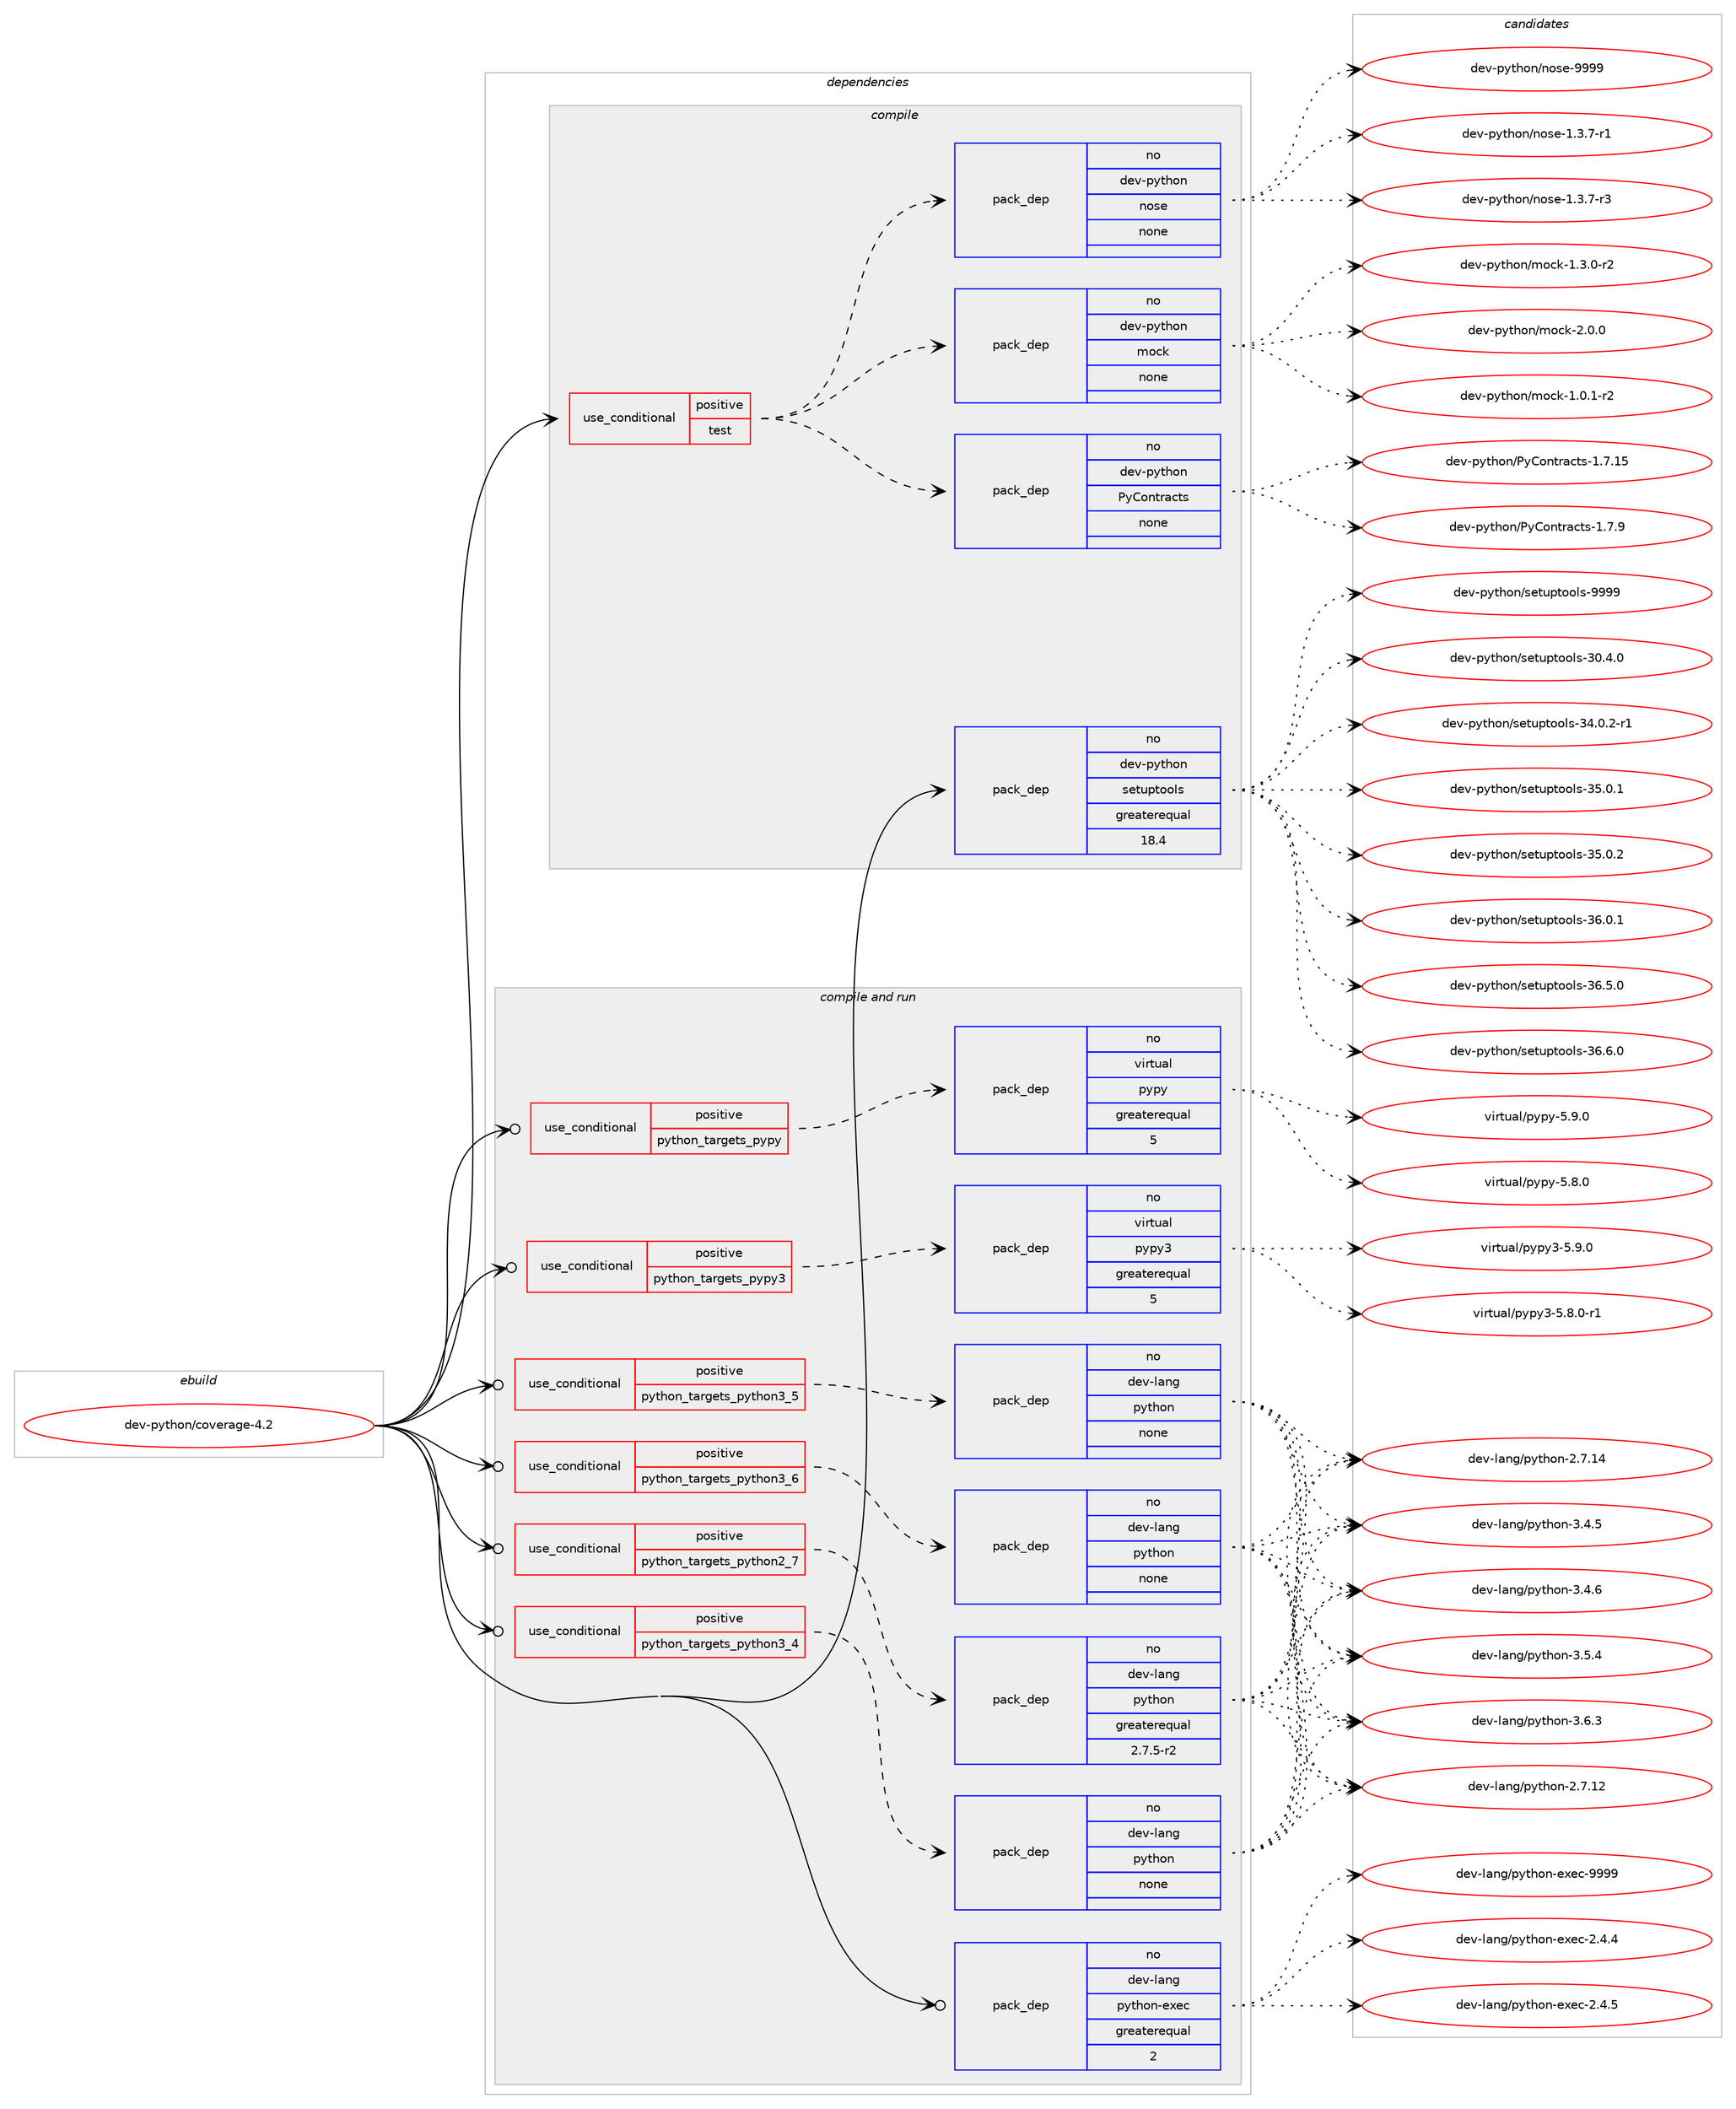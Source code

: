 digraph prolog {

# *************
# Graph options
# *************

newrank=true;
concentrate=true;
compound=true;
graph [rankdir=LR,fontname=Helvetica,fontsize=10,ranksep=1.5];#, ranksep=2.5, nodesep=0.2];
edge  [arrowhead=vee];
node  [fontname=Helvetica,fontsize=10];

# **********
# The ebuild
# **********

subgraph cluster_leftcol {
color=gray;
rank=same;
label=<<i>ebuild</i>>;
id [label="dev-python/coverage-4.2", color=red, width=4, href="../dev-python/coverage-4.2.svg"];
}

# ****************
# The dependencies
# ****************

subgraph cluster_midcol {
color=gray;
label=<<i>dependencies</i>>;
subgraph cluster_compile {
fillcolor="#eeeeee";
style=filled;
label=<<i>compile</i>>;
subgraph cond30971 {
dependency151573 [label=<<TABLE BORDER="0" CELLBORDER="1" CELLSPACING="0" CELLPADDING="4"><TR><TD ROWSPAN="3" CELLPADDING="10">use_conditional</TD></TR><TR><TD>positive</TD></TR><TR><TD>test</TD></TR></TABLE>>, shape=none, color=red];
subgraph pack116776 {
dependency151574 [label=<<TABLE BORDER="0" CELLBORDER="1" CELLSPACING="0" CELLPADDING="4" WIDTH="220"><TR><TD ROWSPAN="6" CELLPADDING="30">pack_dep</TD></TR><TR><TD WIDTH="110">no</TD></TR><TR><TD>dev-python</TD></TR><TR><TD>PyContracts</TD></TR><TR><TD>none</TD></TR><TR><TD></TD></TR></TABLE>>, shape=none, color=blue];
}
dependency151573:e -> dependency151574:w [weight=20,style="dashed",arrowhead="vee"];
subgraph pack116777 {
dependency151575 [label=<<TABLE BORDER="0" CELLBORDER="1" CELLSPACING="0" CELLPADDING="4" WIDTH="220"><TR><TD ROWSPAN="6" CELLPADDING="30">pack_dep</TD></TR><TR><TD WIDTH="110">no</TD></TR><TR><TD>dev-python</TD></TR><TR><TD>mock</TD></TR><TR><TD>none</TD></TR><TR><TD></TD></TR></TABLE>>, shape=none, color=blue];
}
dependency151573:e -> dependency151575:w [weight=20,style="dashed",arrowhead="vee"];
subgraph pack116778 {
dependency151576 [label=<<TABLE BORDER="0" CELLBORDER="1" CELLSPACING="0" CELLPADDING="4" WIDTH="220"><TR><TD ROWSPAN="6" CELLPADDING="30">pack_dep</TD></TR><TR><TD WIDTH="110">no</TD></TR><TR><TD>dev-python</TD></TR><TR><TD>nose</TD></TR><TR><TD>none</TD></TR><TR><TD></TD></TR></TABLE>>, shape=none, color=blue];
}
dependency151573:e -> dependency151576:w [weight=20,style="dashed",arrowhead="vee"];
}
id:e -> dependency151573:w [weight=20,style="solid",arrowhead="vee"];
subgraph pack116779 {
dependency151577 [label=<<TABLE BORDER="0" CELLBORDER="1" CELLSPACING="0" CELLPADDING="4" WIDTH="220"><TR><TD ROWSPAN="6" CELLPADDING="30">pack_dep</TD></TR><TR><TD WIDTH="110">no</TD></TR><TR><TD>dev-python</TD></TR><TR><TD>setuptools</TD></TR><TR><TD>greaterequal</TD></TR><TR><TD>18.4</TD></TR></TABLE>>, shape=none, color=blue];
}
id:e -> dependency151577:w [weight=20,style="solid",arrowhead="vee"];
}
subgraph cluster_compileandrun {
fillcolor="#eeeeee";
style=filled;
label=<<i>compile and run</i>>;
subgraph cond30972 {
dependency151578 [label=<<TABLE BORDER="0" CELLBORDER="1" CELLSPACING="0" CELLPADDING="4"><TR><TD ROWSPAN="3" CELLPADDING="10">use_conditional</TD></TR><TR><TD>positive</TD></TR><TR><TD>python_targets_pypy</TD></TR></TABLE>>, shape=none, color=red];
subgraph pack116780 {
dependency151579 [label=<<TABLE BORDER="0" CELLBORDER="1" CELLSPACING="0" CELLPADDING="4" WIDTH="220"><TR><TD ROWSPAN="6" CELLPADDING="30">pack_dep</TD></TR><TR><TD WIDTH="110">no</TD></TR><TR><TD>virtual</TD></TR><TR><TD>pypy</TD></TR><TR><TD>greaterequal</TD></TR><TR><TD>5</TD></TR></TABLE>>, shape=none, color=blue];
}
dependency151578:e -> dependency151579:w [weight=20,style="dashed",arrowhead="vee"];
}
id:e -> dependency151578:w [weight=20,style="solid",arrowhead="odotvee"];
subgraph cond30973 {
dependency151580 [label=<<TABLE BORDER="0" CELLBORDER="1" CELLSPACING="0" CELLPADDING="4"><TR><TD ROWSPAN="3" CELLPADDING="10">use_conditional</TD></TR><TR><TD>positive</TD></TR><TR><TD>python_targets_pypy3</TD></TR></TABLE>>, shape=none, color=red];
subgraph pack116781 {
dependency151581 [label=<<TABLE BORDER="0" CELLBORDER="1" CELLSPACING="0" CELLPADDING="4" WIDTH="220"><TR><TD ROWSPAN="6" CELLPADDING="30">pack_dep</TD></TR><TR><TD WIDTH="110">no</TD></TR><TR><TD>virtual</TD></TR><TR><TD>pypy3</TD></TR><TR><TD>greaterequal</TD></TR><TR><TD>5</TD></TR></TABLE>>, shape=none, color=blue];
}
dependency151580:e -> dependency151581:w [weight=20,style="dashed",arrowhead="vee"];
}
id:e -> dependency151580:w [weight=20,style="solid",arrowhead="odotvee"];
subgraph cond30974 {
dependency151582 [label=<<TABLE BORDER="0" CELLBORDER="1" CELLSPACING="0" CELLPADDING="4"><TR><TD ROWSPAN="3" CELLPADDING="10">use_conditional</TD></TR><TR><TD>positive</TD></TR><TR><TD>python_targets_python2_7</TD></TR></TABLE>>, shape=none, color=red];
subgraph pack116782 {
dependency151583 [label=<<TABLE BORDER="0" CELLBORDER="1" CELLSPACING="0" CELLPADDING="4" WIDTH="220"><TR><TD ROWSPAN="6" CELLPADDING="30">pack_dep</TD></TR><TR><TD WIDTH="110">no</TD></TR><TR><TD>dev-lang</TD></TR><TR><TD>python</TD></TR><TR><TD>greaterequal</TD></TR><TR><TD>2.7.5-r2</TD></TR></TABLE>>, shape=none, color=blue];
}
dependency151582:e -> dependency151583:w [weight=20,style="dashed",arrowhead="vee"];
}
id:e -> dependency151582:w [weight=20,style="solid",arrowhead="odotvee"];
subgraph cond30975 {
dependency151584 [label=<<TABLE BORDER="0" CELLBORDER="1" CELLSPACING="0" CELLPADDING="4"><TR><TD ROWSPAN="3" CELLPADDING="10">use_conditional</TD></TR><TR><TD>positive</TD></TR><TR><TD>python_targets_python3_4</TD></TR></TABLE>>, shape=none, color=red];
subgraph pack116783 {
dependency151585 [label=<<TABLE BORDER="0" CELLBORDER="1" CELLSPACING="0" CELLPADDING="4" WIDTH="220"><TR><TD ROWSPAN="6" CELLPADDING="30">pack_dep</TD></TR><TR><TD WIDTH="110">no</TD></TR><TR><TD>dev-lang</TD></TR><TR><TD>python</TD></TR><TR><TD>none</TD></TR><TR><TD></TD></TR></TABLE>>, shape=none, color=blue];
}
dependency151584:e -> dependency151585:w [weight=20,style="dashed",arrowhead="vee"];
}
id:e -> dependency151584:w [weight=20,style="solid",arrowhead="odotvee"];
subgraph cond30976 {
dependency151586 [label=<<TABLE BORDER="0" CELLBORDER="1" CELLSPACING="0" CELLPADDING="4"><TR><TD ROWSPAN="3" CELLPADDING="10">use_conditional</TD></TR><TR><TD>positive</TD></TR><TR><TD>python_targets_python3_5</TD></TR></TABLE>>, shape=none, color=red];
subgraph pack116784 {
dependency151587 [label=<<TABLE BORDER="0" CELLBORDER="1" CELLSPACING="0" CELLPADDING="4" WIDTH="220"><TR><TD ROWSPAN="6" CELLPADDING="30">pack_dep</TD></TR><TR><TD WIDTH="110">no</TD></TR><TR><TD>dev-lang</TD></TR><TR><TD>python</TD></TR><TR><TD>none</TD></TR><TR><TD></TD></TR></TABLE>>, shape=none, color=blue];
}
dependency151586:e -> dependency151587:w [weight=20,style="dashed",arrowhead="vee"];
}
id:e -> dependency151586:w [weight=20,style="solid",arrowhead="odotvee"];
subgraph cond30977 {
dependency151588 [label=<<TABLE BORDER="0" CELLBORDER="1" CELLSPACING="0" CELLPADDING="4"><TR><TD ROWSPAN="3" CELLPADDING="10">use_conditional</TD></TR><TR><TD>positive</TD></TR><TR><TD>python_targets_python3_6</TD></TR></TABLE>>, shape=none, color=red];
subgraph pack116785 {
dependency151589 [label=<<TABLE BORDER="0" CELLBORDER="1" CELLSPACING="0" CELLPADDING="4" WIDTH="220"><TR><TD ROWSPAN="6" CELLPADDING="30">pack_dep</TD></TR><TR><TD WIDTH="110">no</TD></TR><TR><TD>dev-lang</TD></TR><TR><TD>python</TD></TR><TR><TD>none</TD></TR><TR><TD></TD></TR></TABLE>>, shape=none, color=blue];
}
dependency151588:e -> dependency151589:w [weight=20,style="dashed",arrowhead="vee"];
}
id:e -> dependency151588:w [weight=20,style="solid",arrowhead="odotvee"];
subgraph pack116786 {
dependency151590 [label=<<TABLE BORDER="0" CELLBORDER="1" CELLSPACING="0" CELLPADDING="4" WIDTH="220"><TR><TD ROWSPAN="6" CELLPADDING="30">pack_dep</TD></TR><TR><TD WIDTH="110">no</TD></TR><TR><TD>dev-lang</TD></TR><TR><TD>python-exec</TD></TR><TR><TD>greaterequal</TD></TR><TR><TD>2</TD></TR></TABLE>>, shape=none, color=blue];
}
id:e -> dependency151590:w [weight=20,style="solid",arrowhead="odotvee"];
}
subgraph cluster_run {
fillcolor="#eeeeee";
style=filled;
label=<<i>run</i>>;
}
}

# **************
# The candidates
# **************

subgraph cluster_choices {
rank=same;
color=gray;
label=<<i>candidates</i>>;

subgraph choice116776 {
color=black;
nodesep=1;
choice10010111845112121116104111110478012167111110116114979911611545494655464953 [label="dev-python/PyContracts-1.7.15", color=red, width=4,href="../dev-python/PyContracts-1.7.15.svg"];
choice100101118451121211161041111104780121671111101161149799116115454946554657 [label="dev-python/PyContracts-1.7.9", color=red, width=4,href="../dev-python/PyContracts-1.7.9.svg"];
dependency151574:e -> choice10010111845112121116104111110478012167111110116114979911611545494655464953:w [style=dotted,weight="100"];
dependency151574:e -> choice100101118451121211161041111104780121671111101161149799116115454946554657:w [style=dotted,weight="100"];
}
subgraph choice116777 {
color=black;
nodesep=1;
choice1001011184511212111610411111047109111991074549464846494511450 [label="dev-python/mock-1.0.1-r2", color=red, width=4,href="../dev-python/mock-1.0.1-r2.svg"];
choice1001011184511212111610411111047109111991074549465146484511450 [label="dev-python/mock-1.3.0-r2", color=red, width=4,href="../dev-python/mock-1.3.0-r2.svg"];
choice100101118451121211161041111104710911199107455046484648 [label="dev-python/mock-2.0.0", color=red, width=4,href="../dev-python/mock-2.0.0.svg"];
dependency151575:e -> choice1001011184511212111610411111047109111991074549464846494511450:w [style=dotted,weight="100"];
dependency151575:e -> choice1001011184511212111610411111047109111991074549465146484511450:w [style=dotted,weight="100"];
dependency151575:e -> choice100101118451121211161041111104710911199107455046484648:w [style=dotted,weight="100"];
}
subgraph choice116778 {
color=black;
nodesep=1;
choice10010111845112121116104111110471101111151014549465146554511449 [label="dev-python/nose-1.3.7-r1", color=red, width=4,href="../dev-python/nose-1.3.7-r1.svg"];
choice10010111845112121116104111110471101111151014549465146554511451 [label="dev-python/nose-1.3.7-r3", color=red, width=4,href="../dev-python/nose-1.3.7-r3.svg"];
choice10010111845112121116104111110471101111151014557575757 [label="dev-python/nose-9999", color=red, width=4,href="../dev-python/nose-9999.svg"];
dependency151576:e -> choice10010111845112121116104111110471101111151014549465146554511449:w [style=dotted,weight="100"];
dependency151576:e -> choice10010111845112121116104111110471101111151014549465146554511451:w [style=dotted,weight="100"];
dependency151576:e -> choice10010111845112121116104111110471101111151014557575757:w [style=dotted,weight="100"];
}
subgraph choice116779 {
color=black;
nodesep=1;
choice100101118451121211161041111104711510111611711211611111110811545514846524648 [label="dev-python/setuptools-30.4.0", color=red, width=4,href="../dev-python/setuptools-30.4.0.svg"];
choice1001011184511212111610411111047115101116117112116111111108115455152464846504511449 [label="dev-python/setuptools-34.0.2-r1", color=red, width=4,href="../dev-python/setuptools-34.0.2-r1.svg"];
choice100101118451121211161041111104711510111611711211611111110811545515346484649 [label="dev-python/setuptools-35.0.1", color=red, width=4,href="../dev-python/setuptools-35.0.1.svg"];
choice100101118451121211161041111104711510111611711211611111110811545515346484650 [label="dev-python/setuptools-35.0.2", color=red, width=4,href="../dev-python/setuptools-35.0.2.svg"];
choice100101118451121211161041111104711510111611711211611111110811545515446484649 [label="dev-python/setuptools-36.0.1", color=red, width=4,href="../dev-python/setuptools-36.0.1.svg"];
choice100101118451121211161041111104711510111611711211611111110811545515446534648 [label="dev-python/setuptools-36.5.0", color=red, width=4,href="../dev-python/setuptools-36.5.0.svg"];
choice100101118451121211161041111104711510111611711211611111110811545515446544648 [label="dev-python/setuptools-36.6.0", color=red, width=4,href="../dev-python/setuptools-36.6.0.svg"];
choice10010111845112121116104111110471151011161171121161111111081154557575757 [label="dev-python/setuptools-9999", color=red, width=4,href="../dev-python/setuptools-9999.svg"];
dependency151577:e -> choice100101118451121211161041111104711510111611711211611111110811545514846524648:w [style=dotted,weight="100"];
dependency151577:e -> choice1001011184511212111610411111047115101116117112116111111108115455152464846504511449:w [style=dotted,weight="100"];
dependency151577:e -> choice100101118451121211161041111104711510111611711211611111110811545515346484649:w [style=dotted,weight="100"];
dependency151577:e -> choice100101118451121211161041111104711510111611711211611111110811545515346484650:w [style=dotted,weight="100"];
dependency151577:e -> choice100101118451121211161041111104711510111611711211611111110811545515446484649:w [style=dotted,weight="100"];
dependency151577:e -> choice100101118451121211161041111104711510111611711211611111110811545515446534648:w [style=dotted,weight="100"];
dependency151577:e -> choice100101118451121211161041111104711510111611711211611111110811545515446544648:w [style=dotted,weight="100"];
dependency151577:e -> choice10010111845112121116104111110471151011161171121161111111081154557575757:w [style=dotted,weight="100"];
}
subgraph choice116780 {
color=black;
nodesep=1;
choice1181051141161179710847112121112121455346564648 [label="virtual/pypy-5.8.0", color=red, width=4,href="../virtual/pypy-5.8.0.svg"];
choice1181051141161179710847112121112121455346574648 [label="virtual/pypy-5.9.0", color=red, width=4,href="../virtual/pypy-5.9.0.svg"];
dependency151579:e -> choice1181051141161179710847112121112121455346564648:w [style=dotted,weight="100"];
dependency151579:e -> choice1181051141161179710847112121112121455346574648:w [style=dotted,weight="100"];
}
subgraph choice116781 {
color=black;
nodesep=1;
choice1181051141161179710847112121112121514553465646484511449 [label="virtual/pypy3-5.8.0-r1", color=red, width=4,href="../virtual/pypy3-5.8.0-r1.svg"];
choice118105114116117971084711212111212151455346574648 [label="virtual/pypy3-5.9.0", color=red, width=4,href="../virtual/pypy3-5.9.0.svg"];
dependency151581:e -> choice1181051141161179710847112121112121514553465646484511449:w [style=dotted,weight="100"];
dependency151581:e -> choice118105114116117971084711212111212151455346574648:w [style=dotted,weight="100"];
}
subgraph choice116782 {
color=black;
nodesep=1;
choice10010111845108971101034711212111610411111045504655464950 [label="dev-lang/python-2.7.12", color=red, width=4,href="../dev-lang/python-2.7.12.svg"];
choice10010111845108971101034711212111610411111045504655464952 [label="dev-lang/python-2.7.14", color=red, width=4,href="../dev-lang/python-2.7.14.svg"];
choice100101118451089711010347112121116104111110455146524653 [label="dev-lang/python-3.4.5", color=red, width=4,href="../dev-lang/python-3.4.5.svg"];
choice100101118451089711010347112121116104111110455146524654 [label="dev-lang/python-3.4.6", color=red, width=4,href="../dev-lang/python-3.4.6.svg"];
choice100101118451089711010347112121116104111110455146534652 [label="dev-lang/python-3.5.4", color=red, width=4,href="../dev-lang/python-3.5.4.svg"];
choice100101118451089711010347112121116104111110455146544651 [label="dev-lang/python-3.6.3", color=red, width=4,href="../dev-lang/python-3.6.3.svg"];
dependency151583:e -> choice10010111845108971101034711212111610411111045504655464950:w [style=dotted,weight="100"];
dependency151583:e -> choice10010111845108971101034711212111610411111045504655464952:w [style=dotted,weight="100"];
dependency151583:e -> choice100101118451089711010347112121116104111110455146524653:w [style=dotted,weight="100"];
dependency151583:e -> choice100101118451089711010347112121116104111110455146524654:w [style=dotted,weight="100"];
dependency151583:e -> choice100101118451089711010347112121116104111110455146534652:w [style=dotted,weight="100"];
dependency151583:e -> choice100101118451089711010347112121116104111110455146544651:w [style=dotted,weight="100"];
}
subgraph choice116783 {
color=black;
nodesep=1;
choice10010111845108971101034711212111610411111045504655464950 [label="dev-lang/python-2.7.12", color=red, width=4,href="../dev-lang/python-2.7.12.svg"];
choice10010111845108971101034711212111610411111045504655464952 [label="dev-lang/python-2.7.14", color=red, width=4,href="../dev-lang/python-2.7.14.svg"];
choice100101118451089711010347112121116104111110455146524653 [label="dev-lang/python-3.4.5", color=red, width=4,href="../dev-lang/python-3.4.5.svg"];
choice100101118451089711010347112121116104111110455146524654 [label="dev-lang/python-3.4.6", color=red, width=4,href="../dev-lang/python-3.4.6.svg"];
choice100101118451089711010347112121116104111110455146534652 [label="dev-lang/python-3.5.4", color=red, width=4,href="../dev-lang/python-3.5.4.svg"];
choice100101118451089711010347112121116104111110455146544651 [label="dev-lang/python-3.6.3", color=red, width=4,href="../dev-lang/python-3.6.3.svg"];
dependency151585:e -> choice10010111845108971101034711212111610411111045504655464950:w [style=dotted,weight="100"];
dependency151585:e -> choice10010111845108971101034711212111610411111045504655464952:w [style=dotted,weight="100"];
dependency151585:e -> choice100101118451089711010347112121116104111110455146524653:w [style=dotted,weight="100"];
dependency151585:e -> choice100101118451089711010347112121116104111110455146524654:w [style=dotted,weight="100"];
dependency151585:e -> choice100101118451089711010347112121116104111110455146534652:w [style=dotted,weight="100"];
dependency151585:e -> choice100101118451089711010347112121116104111110455146544651:w [style=dotted,weight="100"];
}
subgraph choice116784 {
color=black;
nodesep=1;
choice10010111845108971101034711212111610411111045504655464950 [label="dev-lang/python-2.7.12", color=red, width=4,href="../dev-lang/python-2.7.12.svg"];
choice10010111845108971101034711212111610411111045504655464952 [label="dev-lang/python-2.7.14", color=red, width=4,href="../dev-lang/python-2.7.14.svg"];
choice100101118451089711010347112121116104111110455146524653 [label="dev-lang/python-3.4.5", color=red, width=4,href="../dev-lang/python-3.4.5.svg"];
choice100101118451089711010347112121116104111110455146524654 [label="dev-lang/python-3.4.6", color=red, width=4,href="../dev-lang/python-3.4.6.svg"];
choice100101118451089711010347112121116104111110455146534652 [label="dev-lang/python-3.5.4", color=red, width=4,href="../dev-lang/python-3.5.4.svg"];
choice100101118451089711010347112121116104111110455146544651 [label="dev-lang/python-3.6.3", color=red, width=4,href="../dev-lang/python-3.6.3.svg"];
dependency151587:e -> choice10010111845108971101034711212111610411111045504655464950:w [style=dotted,weight="100"];
dependency151587:e -> choice10010111845108971101034711212111610411111045504655464952:w [style=dotted,weight="100"];
dependency151587:e -> choice100101118451089711010347112121116104111110455146524653:w [style=dotted,weight="100"];
dependency151587:e -> choice100101118451089711010347112121116104111110455146524654:w [style=dotted,weight="100"];
dependency151587:e -> choice100101118451089711010347112121116104111110455146534652:w [style=dotted,weight="100"];
dependency151587:e -> choice100101118451089711010347112121116104111110455146544651:w [style=dotted,weight="100"];
}
subgraph choice116785 {
color=black;
nodesep=1;
choice10010111845108971101034711212111610411111045504655464950 [label="dev-lang/python-2.7.12", color=red, width=4,href="../dev-lang/python-2.7.12.svg"];
choice10010111845108971101034711212111610411111045504655464952 [label="dev-lang/python-2.7.14", color=red, width=4,href="../dev-lang/python-2.7.14.svg"];
choice100101118451089711010347112121116104111110455146524653 [label="dev-lang/python-3.4.5", color=red, width=4,href="../dev-lang/python-3.4.5.svg"];
choice100101118451089711010347112121116104111110455146524654 [label="dev-lang/python-3.4.6", color=red, width=4,href="../dev-lang/python-3.4.6.svg"];
choice100101118451089711010347112121116104111110455146534652 [label="dev-lang/python-3.5.4", color=red, width=4,href="../dev-lang/python-3.5.4.svg"];
choice100101118451089711010347112121116104111110455146544651 [label="dev-lang/python-3.6.3", color=red, width=4,href="../dev-lang/python-3.6.3.svg"];
dependency151589:e -> choice10010111845108971101034711212111610411111045504655464950:w [style=dotted,weight="100"];
dependency151589:e -> choice10010111845108971101034711212111610411111045504655464952:w [style=dotted,weight="100"];
dependency151589:e -> choice100101118451089711010347112121116104111110455146524653:w [style=dotted,weight="100"];
dependency151589:e -> choice100101118451089711010347112121116104111110455146524654:w [style=dotted,weight="100"];
dependency151589:e -> choice100101118451089711010347112121116104111110455146534652:w [style=dotted,weight="100"];
dependency151589:e -> choice100101118451089711010347112121116104111110455146544651:w [style=dotted,weight="100"];
}
subgraph choice116786 {
color=black;
nodesep=1;
choice1001011184510897110103471121211161041111104510112010199455046524652 [label="dev-lang/python-exec-2.4.4", color=red, width=4,href="../dev-lang/python-exec-2.4.4.svg"];
choice1001011184510897110103471121211161041111104510112010199455046524653 [label="dev-lang/python-exec-2.4.5", color=red, width=4,href="../dev-lang/python-exec-2.4.5.svg"];
choice10010111845108971101034711212111610411111045101120101994557575757 [label="dev-lang/python-exec-9999", color=red, width=4,href="../dev-lang/python-exec-9999.svg"];
dependency151590:e -> choice1001011184510897110103471121211161041111104510112010199455046524652:w [style=dotted,weight="100"];
dependency151590:e -> choice1001011184510897110103471121211161041111104510112010199455046524653:w [style=dotted,weight="100"];
dependency151590:e -> choice10010111845108971101034711212111610411111045101120101994557575757:w [style=dotted,weight="100"];
}
}

}
